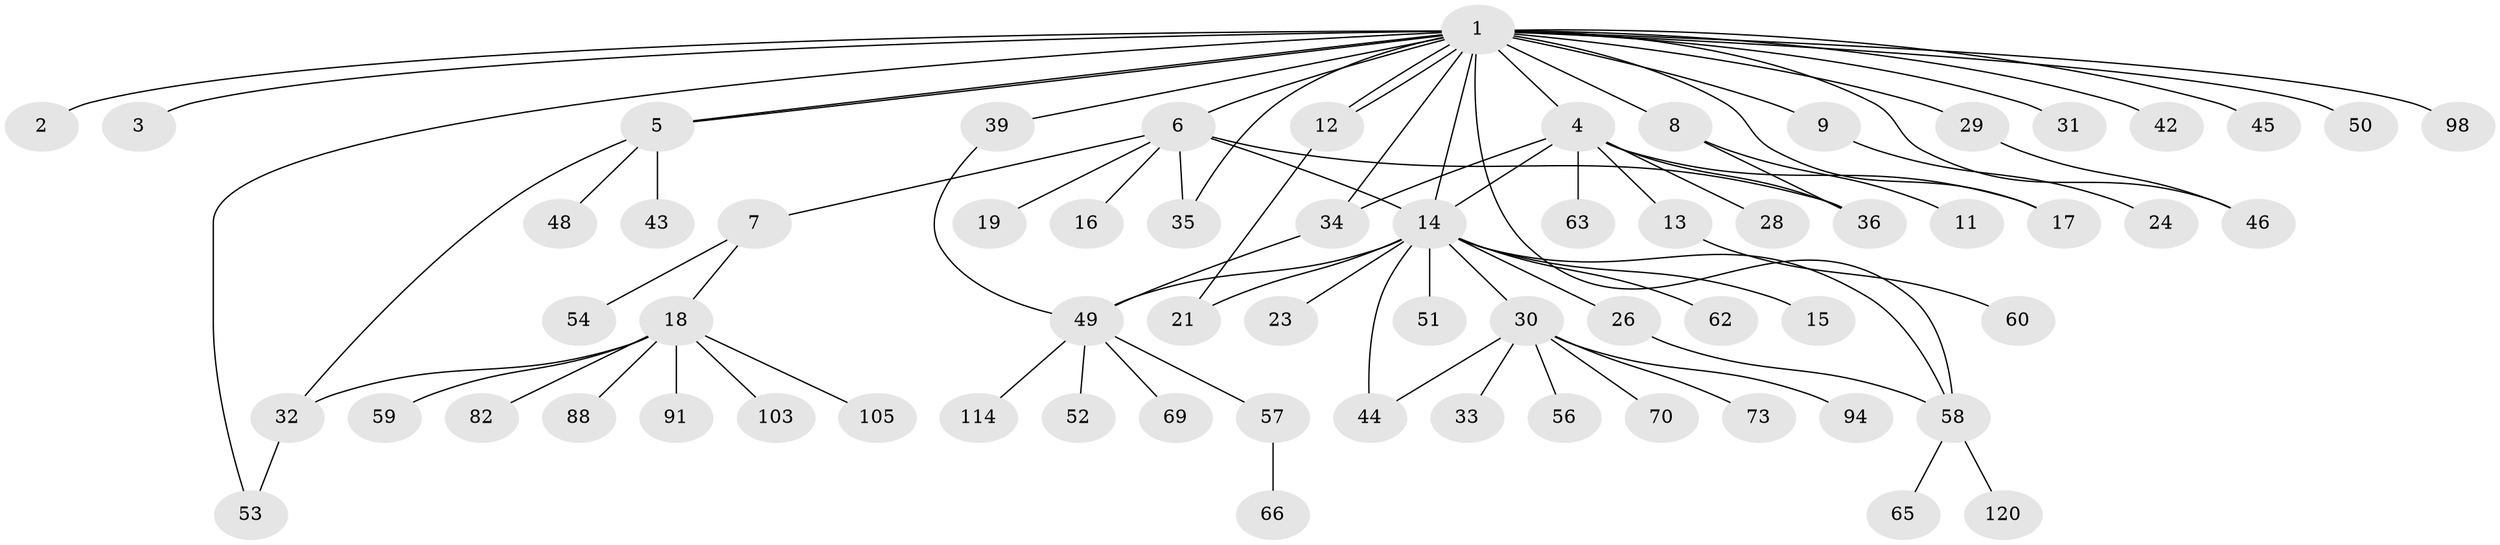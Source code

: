 // original degree distribution, {26: 0.007692307692307693, 1: 0.5461538461538461, 9: 0.023076923076923078, 8: 0.023076923076923078, 10: 0.007692307692307693, 3: 0.09230769230769231, 2: 0.23846153846153847, 4: 0.03076923076923077, 13: 0.007692307692307693, 7: 0.007692307692307693, 5: 0.015384615384615385}
// Generated by graph-tools (version 1.1) at 2025/14/03/09/25 04:14:46]
// undirected, 65 vertices, 82 edges
graph export_dot {
graph [start="1"]
  node [color=gray90,style=filled];
  1;
  2;
  3;
  4 [super="+68"];
  5 [super="+96+111+20"];
  6 [super="+10+64+75+109+117"];
  7;
  8;
  9;
  11;
  12 [super="+77"];
  13;
  14 [super="+128+121+93+22+25+61+40"];
  15;
  16;
  17;
  18;
  19;
  21 [super="+27"];
  23;
  24;
  26 [super="+89"];
  28;
  29;
  30 [super="+47"];
  31;
  32 [super="+79+102"];
  33 [super="+55"];
  34 [super="+37+84"];
  35;
  36 [super="+38+41+106+118+122+97+86"];
  39;
  42 [super="+92"];
  43;
  44 [super="+126"];
  45;
  46;
  48;
  49;
  50;
  51;
  52 [super="+67"];
  53;
  54 [super="+80"];
  56 [super="+101"];
  57;
  58;
  59;
  60;
  62;
  63;
  65;
  66;
  69;
  70;
  73;
  82;
  88;
  91;
  94;
  98;
  103;
  105;
  114;
  120 [super="+124+125"];
  1 -- 2;
  1 -- 3;
  1 -- 4;
  1 -- 5;
  1 -- 5;
  1 -- 6;
  1 -- 8;
  1 -- 9;
  1 -- 12;
  1 -- 12;
  1 -- 14;
  1 -- 17;
  1 -- 29;
  1 -- 31;
  1 -- 34 [weight=2];
  1 -- 35;
  1 -- 39;
  1 -- 42 [weight=2];
  1 -- 45;
  1 -- 46;
  1 -- 50;
  1 -- 53;
  1 -- 58;
  1 -- 98;
  4 -- 13;
  4 -- 17;
  4 -- 28;
  4 -- 63;
  4 -- 36;
  4 -- 14;
  4 -- 34;
  5 -- 32;
  5 -- 43;
  5 -- 48;
  6 -- 7;
  6 -- 19;
  6 -- 36;
  6 -- 16;
  6 -- 14;
  6 -- 35;
  7 -- 18;
  7 -- 54;
  8 -- 11;
  8 -- 36;
  9 -- 24;
  12 -- 21;
  13 -- 60;
  14 -- 15;
  14 -- 23;
  14 -- 26 [weight=2];
  14 -- 30;
  14 -- 51;
  14 -- 44;
  14 -- 49;
  14 -- 58;
  14 -- 62;
  14 -- 21;
  18 -- 59;
  18 -- 82;
  18 -- 88;
  18 -- 91;
  18 -- 103;
  18 -- 105;
  18 -- 32;
  26 -- 58;
  29 -- 46;
  30 -- 33;
  30 -- 44;
  30 -- 56;
  30 -- 70;
  30 -- 73;
  30 -- 94;
  32 -- 53;
  34 -- 49;
  39 -- 49;
  49 -- 52;
  49 -- 57;
  49 -- 69;
  49 -- 114;
  57 -- 66;
  58 -- 65;
  58 -- 120;
}
